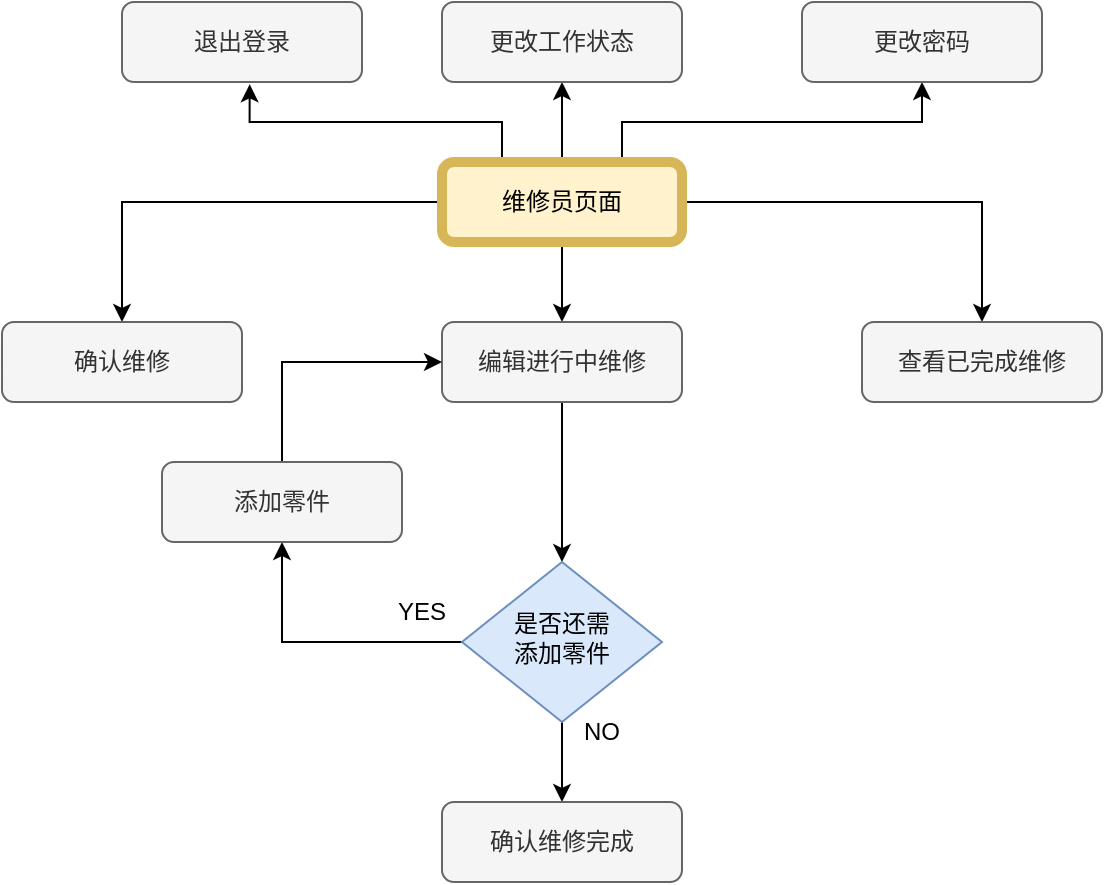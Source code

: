 <mxfile version="16.5.1" type="device"><diagram id="C5RBs43oDa-KdzZeNtuy" name="Page-1"><mxGraphModel dx="1422" dy="865" grid="1" gridSize="10" guides="1" tooltips="1" connect="1" arrows="1" fold="1" page="1" pageScale="1" pageWidth="291" pageHeight="413" math="0" shadow="0"><root><mxCell id="WIyWlLk6GJQsqaUBKTNV-0"/><mxCell id="WIyWlLk6GJQsqaUBKTNV-1" parent="WIyWlLk6GJQsqaUBKTNV-0"/><mxCell id="3hI7jcbv1oxzgMii01a--0" style="edgeStyle=orthogonalEdgeStyle;rounded=0;orthogonalLoop=1;jettySize=auto;html=1;exitX=0;exitY=0.5;exitDx=0;exitDy=0;" parent="WIyWlLk6GJQsqaUBKTNV-1" source="3hI7jcbv1oxzgMii01a--3" target="3hI7jcbv1oxzgMii01a--4" edge="1"><mxGeometry relative="1" as="geometry"><mxPoint x="230" y="350" as="targetPoint"/></mxGeometry></mxCell><mxCell id="3hI7jcbv1oxzgMii01a--1" style="edgeStyle=orthogonalEdgeStyle;rounded=0;orthogonalLoop=1;jettySize=auto;html=1;exitX=0.5;exitY=1;exitDx=0;exitDy=0;" parent="WIyWlLk6GJQsqaUBKTNV-1" source="3hI7jcbv1oxzgMii01a--3" target="3hI7jcbv1oxzgMii01a--5" edge="1"><mxGeometry relative="1" as="geometry"><mxPoint x="410" y="350" as="targetPoint"/></mxGeometry></mxCell><mxCell id="3hI7jcbv1oxzgMii01a--2" style="edgeStyle=orthogonalEdgeStyle;rounded=0;orthogonalLoop=1;jettySize=auto;html=1;exitX=1;exitY=0.5;exitDx=0;exitDy=0;" parent="WIyWlLk6GJQsqaUBKTNV-1" source="3hI7jcbv1oxzgMii01a--3" target="3hI7jcbv1oxzgMii01a--6" edge="1"><mxGeometry relative="1" as="geometry"><mxPoint x="640" y="360" as="targetPoint"/></mxGeometry></mxCell><mxCell id="3hI7jcbv1oxzgMii01a--7" style="edgeStyle=orthogonalEdgeStyle;rounded=0;orthogonalLoop=1;jettySize=auto;html=1;exitX=0.5;exitY=0;exitDx=0;exitDy=0;" parent="WIyWlLk6GJQsqaUBKTNV-1" source="3hI7jcbv1oxzgMii01a--3" target="3hI7jcbv1oxzgMii01a--8" edge="1"><mxGeometry relative="1" as="geometry"><mxPoint x="410" y="220" as="targetPoint"/></mxGeometry></mxCell><mxCell id="QNWxy5JbEBhn0eZl--tX-17" style="edgeStyle=orthogonalEdgeStyle;rounded=0;orthogonalLoop=1;jettySize=auto;html=1;exitX=0.25;exitY=0;exitDx=0;exitDy=0;entryX=0.532;entryY=1.029;entryDx=0;entryDy=0;entryPerimeter=0;" edge="1" parent="WIyWlLk6GJQsqaUBKTNV-1" source="3hI7jcbv1oxzgMii01a--3" target="QNWxy5JbEBhn0eZl--tX-15"><mxGeometry relative="1" as="geometry"/></mxCell><mxCell id="QNWxy5JbEBhn0eZl--tX-18" style="edgeStyle=orthogonalEdgeStyle;rounded=0;orthogonalLoop=1;jettySize=auto;html=1;exitX=0.75;exitY=0;exitDx=0;exitDy=0;entryX=0.5;entryY=1;entryDx=0;entryDy=0;" edge="1" parent="WIyWlLk6GJQsqaUBKTNV-1" source="3hI7jcbv1oxzgMii01a--3" target="QNWxy5JbEBhn0eZl--tX-16"><mxGeometry relative="1" as="geometry"/></mxCell><mxCell id="3hI7jcbv1oxzgMii01a--3" value="维修员页面" style="rounded=1;whiteSpace=wrap;html=1;fontSize=12;glass=0;strokeWidth=5;shadow=0;fillColor=#fff2cc;strokeColor=#d6b656;sketch=0;" parent="WIyWlLk6GJQsqaUBKTNV-1" vertex="1"><mxGeometry x="350" y="270" width="120" height="40" as="geometry"/></mxCell><mxCell id="3hI7jcbv1oxzgMii01a--4" value="确认维修" style="rounded=1;whiteSpace=wrap;html=1;fontSize=12;glass=0;strokeWidth=1;shadow=0;fillColor=#f5f5f5;fontColor=#333333;strokeColor=#666666;" parent="WIyWlLk6GJQsqaUBKTNV-1" vertex="1"><mxGeometry x="130" y="350" width="120" height="40" as="geometry"/></mxCell><mxCell id="QNWxy5JbEBhn0eZl--tX-0" style="edgeStyle=orthogonalEdgeStyle;rounded=0;orthogonalLoop=1;jettySize=auto;html=1;exitX=0.5;exitY=1;exitDx=0;exitDy=0;" edge="1" parent="WIyWlLk6GJQsqaUBKTNV-1" source="3hI7jcbv1oxzgMii01a--5" target="QNWxy5JbEBhn0eZl--tX-1"><mxGeometry relative="1" as="geometry"><mxPoint x="409.857" y="440" as="targetPoint"/></mxGeometry></mxCell><mxCell id="3hI7jcbv1oxzgMii01a--5" value="编辑进行中维修" style="rounded=1;whiteSpace=wrap;html=1;fontSize=12;glass=0;strokeWidth=1;shadow=0;fillColor=#f5f5f5;fontColor=#333333;strokeColor=#666666;" parent="WIyWlLk6GJQsqaUBKTNV-1" vertex="1"><mxGeometry x="350" y="350" width="120" height="40" as="geometry"/></mxCell><mxCell id="3hI7jcbv1oxzgMii01a--6" value="查看已完成维修" style="rounded=1;whiteSpace=wrap;html=1;fontSize=12;glass=0;strokeWidth=1;shadow=0;fillColor=#f5f5f5;fontColor=#333333;strokeColor=#666666;" parent="WIyWlLk6GJQsqaUBKTNV-1" vertex="1"><mxGeometry x="560" y="350" width="120" height="40" as="geometry"/></mxCell><mxCell id="3hI7jcbv1oxzgMii01a--8" value="更改工作状态" style="rounded=1;whiteSpace=wrap;html=1;fontSize=12;glass=0;strokeWidth=1;shadow=0;fillColor=#f5f5f5;fontColor=#333333;strokeColor=#666666;" parent="WIyWlLk6GJQsqaUBKTNV-1" vertex="1"><mxGeometry x="350" y="190" width="120" height="40" as="geometry"/></mxCell><mxCell id="QNWxy5JbEBhn0eZl--tX-5" style="edgeStyle=orthogonalEdgeStyle;rounded=0;orthogonalLoop=1;jettySize=auto;html=1;exitX=0;exitY=0.5;exitDx=0;exitDy=0;" edge="1" parent="WIyWlLk6GJQsqaUBKTNV-1" source="QNWxy5JbEBhn0eZl--tX-1" target="QNWxy5JbEBhn0eZl--tX-6"><mxGeometry relative="1" as="geometry"><mxPoint x="280" y="480" as="targetPoint"/></mxGeometry></mxCell><mxCell id="QNWxy5JbEBhn0eZl--tX-8" style="edgeStyle=orthogonalEdgeStyle;rounded=0;orthogonalLoop=1;jettySize=auto;html=1;exitX=0.5;exitY=1;exitDx=0;exitDy=0;" edge="1" parent="WIyWlLk6GJQsqaUBKTNV-1" source="QNWxy5JbEBhn0eZl--tX-1" target="QNWxy5JbEBhn0eZl--tX-9"><mxGeometry relative="1" as="geometry"><mxPoint x="409.857" y="630" as="targetPoint"/></mxGeometry></mxCell><mxCell id="QNWxy5JbEBhn0eZl--tX-1" value="是否还需&lt;br&gt;添加零件" style="rhombus;whiteSpace=wrap;html=1;shadow=0;fontFamily=Helvetica;fontSize=12;align=center;strokeWidth=1;spacing=6;spacingTop=-4;fillColor=#dae8fc;strokeColor=#6c8ebf;" vertex="1" parent="WIyWlLk6GJQsqaUBKTNV-1"><mxGeometry x="359.997" y="470" width="100" height="80" as="geometry"/></mxCell><mxCell id="QNWxy5JbEBhn0eZl--tX-7" style="edgeStyle=orthogonalEdgeStyle;rounded=0;orthogonalLoop=1;jettySize=auto;html=1;exitX=0.5;exitY=0;exitDx=0;exitDy=0;entryX=0;entryY=0.5;entryDx=0;entryDy=0;" edge="1" parent="WIyWlLk6GJQsqaUBKTNV-1" source="QNWxy5JbEBhn0eZl--tX-6" target="3hI7jcbv1oxzgMii01a--5"><mxGeometry relative="1" as="geometry"><mxPoint x="280.143" y="370" as="targetPoint"/></mxGeometry></mxCell><mxCell id="QNWxy5JbEBhn0eZl--tX-6" value="添加零件" style="rounded=1;whiteSpace=wrap;html=1;fontSize=12;glass=0;strokeWidth=1;shadow=0;fillColor=#f5f5f5;fontColor=#333333;strokeColor=#666666;" vertex="1" parent="WIyWlLk6GJQsqaUBKTNV-1"><mxGeometry x="210" y="420" width="120" height="40" as="geometry"/></mxCell><mxCell id="QNWxy5JbEBhn0eZl--tX-9" value="确认维修完成" style="rounded=1;whiteSpace=wrap;html=1;fontSize=12;glass=0;strokeWidth=1;shadow=0;fillColor=#f5f5f5;fontColor=#333333;strokeColor=#666666;" vertex="1" parent="WIyWlLk6GJQsqaUBKTNV-1"><mxGeometry x="349.997" y="590" width="120" height="40" as="geometry"/></mxCell><mxCell id="QNWxy5JbEBhn0eZl--tX-10" value="YES" style="text;html=1;strokeColor=none;fillColor=none;align=center;verticalAlign=middle;whiteSpace=wrap;rounded=0;" vertex="1" parent="WIyWlLk6GJQsqaUBKTNV-1"><mxGeometry x="310" y="480" width="60" height="30" as="geometry"/></mxCell><mxCell id="QNWxy5JbEBhn0eZl--tX-11" value="NO" style="text;html=1;strokeColor=none;fillColor=none;align=center;verticalAlign=middle;whiteSpace=wrap;rounded=0;" vertex="1" parent="WIyWlLk6GJQsqaUBKTNV-1"><mxGeometry x="400" y="540" width="60" height="30" as="geometry"/></mxCell><mxCell id="QNWxy5JbEBhn0eZl--tX-15" value="退出登录" style="rounded=1;whiteSpace=wrap;html=1;fontSize=12;glass=0;strokeWidth=1;shadow=0;fillColor=#f5f5f5;fontColor=#333333;strokeColor=#666666;" vertex="1" parent="WIyWlLk6GJQsqaUBKTNV-1"><mxGeometry x="190" y="190" width="120" height="40" as="geometry"/></mxCell><mxCell id="QNWxy5JbEBhn0eZl--tX-16" value="更改密码" style="rounded=1;whiteSpace=wrap;html=1;fontSize=12;glass=0;strokeWidth=1;shadow=0;fillColor=#f5f5f5;fontColor=#333333;strokeColor=#666666;" vertex="1" parent="WIyWlLk6GJQsqaUBKTNV-1"><mxGeometry x="530" y="190" width="120" height="40" as="geometry"/></mxCell></root></mxGraphModel></diagram></mxfile>